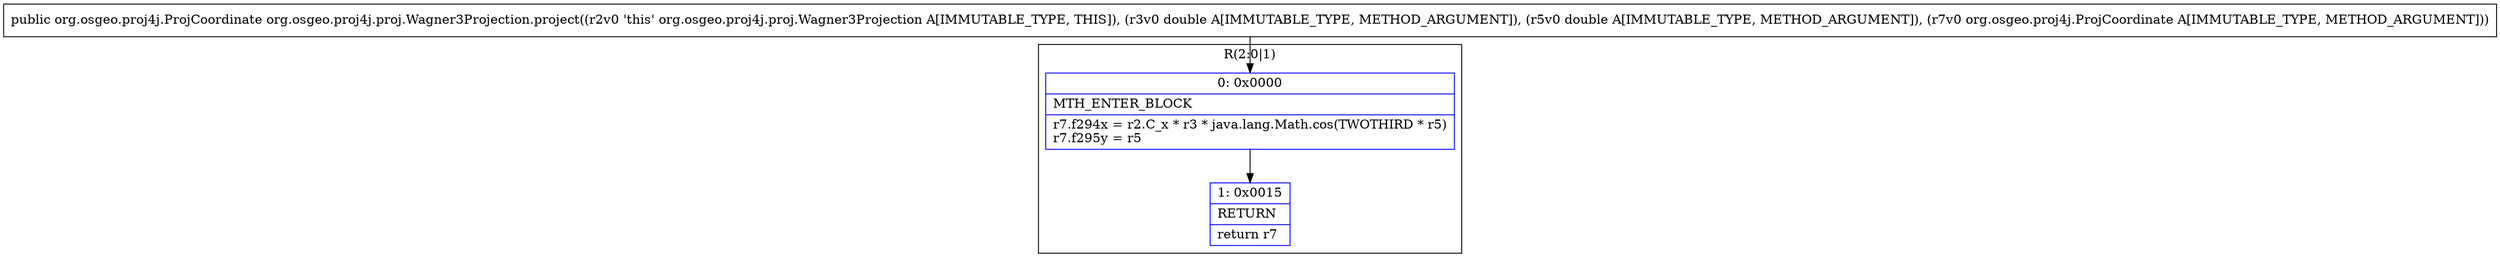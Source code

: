 digraph "CFG fororg.osgeo.proj4j.proj.Wagner3Projection.project(DDLorg\/osgeo\/proj4j\/ProjCoordinate;)Lorg\/osgeo\/proj4j\/ProjCoordinate;" {
subgraph cluster_Region_2067811596 {
label = "R(2:0|1)";
node [shape=record,color=blue];
Node_0 [shape=record,label="{0\:\ 0x0000|MTH_ENTER_BLOCK\l|r7.f294x = r2.C_x * r3 * java.lang.Math.cos(TWOTHIRD * r5)\lr7.f295y = r5\l}"];
Node_1 [shape=record,label="{1\:\ 0x0015|RETURN\l|return r7\l}"];
}
MethodNode[shape=record,label="{public org.osgeo.proj4j.ProjCoordinate org.osgeo.proj4j.proj.Wagner3Projection.project((r2v0 'this' org.osgeo.proj4j.proj.Wagner3Projection A[IMMUTABLE_TYPE, THIS]), (r3v0 double A[IMMUTABLE_TYPE, METHOD_ARGUMENT]), (r5v0 double A[IMMUTABLE_TYPE, METHOD_ARGUMENT]), (r7v0 org.osgeo.proj4j.ProjCoordinate A[IMMUTABLE_TYPE, METHOD_ARGUMENT])) }"];
MethodNode -> Node_0;
Node_0 -> Node_1;
}

